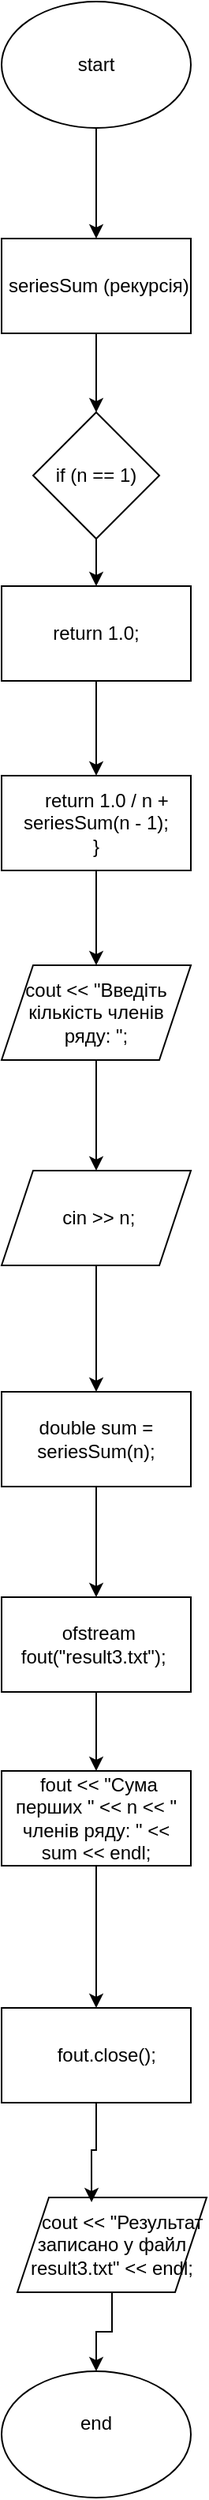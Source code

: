 <mxfile version="24.8.6">
  <diagram name="Сторінка-1" id="n9H3awZ9bUzEXKp8Cuha">
    <mxGraphModel dx="1432" dy="820" grid="1" gridSize="10" guides="1" tooltips="1" connect="1" arrows="1" fold="1" page="1" pageScale="1" pageWidth="827" pageHeight="1169" math="0" shadow="0">
      <root>
        <mxCell id="0" />
        <mxCell id="1" parent="0" />
        <mxCell id="uQybypnCOsX6_EAeFrFa-15" style="edgeStyle=orthogonalEdgeStyle;rounded=0;orthogonalLoop=1;jettySize=auto;html=1;" edge="1" parent="1" source="uQybypnCOsX6_EAeFrFa-1" target="uQybypnCOsX6_EAeFrFa-2">
          <mxGeometry relative="1" as="geometry" />
        </mxCell>
        <mxCell id="uQybypnCOsX6_EAeFrFa-1" value="start" style="ellipse;whiteSpace=wrap;html=1;" vertex="1" parent="1">
          <mxGeometry x="360" y="20" width="120" height="80" as="geometry" />
        </mxCell>
        <mxCell id="uQybypnCOsX6_EAeFrFa-3" style="edgeStyle=orthogonalEdgeStyle;rounded=0;orthogonalLoop=1;jettySize=auto;html=1;" edge="1" parent="1" source="uQybypnCOsX6_EAeFrFa-2" target="uQybypnCOsX6_EAeFrFa-4">
          <mxGeometry relative="1" as="geometry">
            <mxPoint x="420" y="320" as="targetPoint" />
          </mxGeometry>
        </mxCell>
        <mxCell id="uQybypnCOsX6_EAeFrFa-2" value="&amp;nbsp;seriesSum (рекурсія)" style="rounded=0;whiteSpace=wrap;html=1;" vertex="1" parent="1">
          <mxGeometry x="360" y="170" width="120" height="60" as="geometry" />
        </mxCell>
        <mxCell id="uQybypnCOsX6_EAeFrFa-16" style="edgeStyle=orthogonalEdgeStyle;rounded=0;orthogonalLoop=1;jettySize=auto;html=1;entryX=0.5;entryY=0;entryDx=0;entryDy=0;" edge="1" parent="1" source="uQybypnCOsX6_EAeFrFa-4" target="uQybypnCOsX6_EAeFrFa-5">
          <mxGeometry relative="1" as="geometry" />
        </mxCell>
        <mxCell id="uQybypnCOsX6_EAeFrFa-4" value="if (n == 1)" style="rhombus;whiteSpace=wrap;html=1;" vertex="1" parent="1">
          <mxGeometry x="380" y="280" width="80" height="80" as="geometry" />
        </mxCell>
        <mxCell id="uQybypnCOsX6_EAeFrFa-17" style="edgeStyle=orthogonalEdgeStyle;rounded=0;orthogonalLoop=1;jettySize=auto;html=1;" edge="1" parent="1" source="uQybypnCOsX6_EAeFrFa-5" target="uQybypnCOsX6_EAeFrFa-6">
          <mxGeometry relative="1" as="geometry" />
        </mxCell>
        <mxCell id="uQybypnCOsX6_EAeFrFa-5" value="return 1.0;" style="rounded=0;whiteSpace=wrap;html=1;" vertex="1" parent="1">
          <mxGeometry x="360" y="390" width="120" height="60" as="geometry" />
        </mxCell>
        <mxCell id="uQybypnCOsX6_EAeFrFa-18" style="edgeStyle=orthogonalEdgeStyle;rounded=0;orthogonalLoop=1;jettySize=auto;html=1;" edge="1" parent="1" source="uQybypnCOsX6_EAeFrFa-6" target="uQybypnCOsX6_EAeFrFa-7">
          <mxGeometry relative="1" as="geometry" />
        </mxCell>
        <mxCell id="uQybypnCOsX6_EAeFrFa-6" value="&lt;div&gt;&amp;nbsp; &amp;nbsp; return 1.0 / n + seriesSum(n - 1);&lt;/div&gt;&lt;div&gt;}&lt;/div&gt;" style="rounded=0;whiteSpace=wrap;html=1;" vertex="1" parent="1">
          <mxGeometry x="360" y="510" width="120" height="60" as="geometry" />
        </mxCell>
        <mxCell id="uQybypnCOsX6_EAeFrFa-19" style="edgeStyle=orthogonalEdgeStyle;rounded=0;orthogonalLoop=1;jettySize=auto;html=1;" edge="1" parent="1" source="uQybypnCOsX6_EAeFrFa-7" target="uQybypnCOsX6_EAeFrFa-8">
          <mxGeometry relative="1" as="geometry" />
        </mxCell>
        <mxCell id="uQybypnCOsX6_EAeFrFa-7" value="cout &amp;lt;&amp;lt; &quot;Введіть кількість членів ряду: &quot;;" style="shape=parallelogram;perimeter=parallelogramPerimeter;whiteSpace=wrap;html=1;fixedSize=1;" vertex="1" parent="1">
          <mxGeometry x="360" y="630" width="120" height="60" as="geometry" />
        </mxCell>
        <mxCell id="uQybypnCOsX6_EAeFrFa-21" style="edgeStyle=orthogonalEdgeStyle;rounded=0;orthogonalLoop=1;jettySize=auto;html=1;" edge="1" parent="1" source="uQybypnCOsX6_EAeFrFa-8" target="uQybypnCOsX6_EAeFrFa-9">
          <mxGeometry relative="1" as="geometry" />
        </mxCell>
        <mxCell id="uQybypnCOsX6_EAeFrFa-8" value="&amp;nbsp;cin &amp;gt;&amp;gt; n;" style="shape=parallelogram;perimeter=parallelogramPerimeter;whiteSpace=wrap;html=1;fixedSize=1;" vertex="1" parent="1">
          <mxGeometry x="360" y="760" width="120" height="60" as="geometry" />
        </mxCell>
        <mxCell id="uQybypnCOsX6_EAeFrFa-22" style="edgeStyle=orthogonalEdgeStyle;rounded=0;orthogonalLoop=1;jettySize=auto;html=1;" edge="1" parent="1" source="uQybypnCOsX6_EAeFrFa-9" target="uQybypnCOsX6_EAeFrFa-10">
          <mxGeometry relative="1" as="geometry" />
        </mxCell>
        <mxCell id="uQybypnCOsX6_EAeFrFa-9" value="double sum = seriesSum(n);" style="rounded=0;whiteSpace=wrap;html=1;" vertex="1" parent="1">
          <mxGeometry x="360" y="900" width="120" height="60" as="geometry" />
        </mxCell>
        <mxCell id="uQybypnCOsX6_EAeFrFa-23" style="edgeStyle=orthogonalEdgeStyle;rounded=0;orthogonalLoop=1;jettySize=auto;html=1;" edge="1" parent="1" source="uQybypnCOsX6_EAeFrFa-10" target="uQybypnCOsX6_EAeFrFa-11">
          <mxGeometry relative="1" as="geometry" />
        </mxCell>
        <mxCell id="uQybypnCOsX6_EAeFrFa-10" value="&amp;nbsp;ofstream fout(&quot;result3.txt&quot;);&amp;nbsp;" style="rounded=0;whiteSpace=wrap;html=1;" vertex="1" parent="1">
          <mxGeometry x="360" y="1030" width="120" height="60" as="geometry" />
        </mxCell>
        <mxCell id="uQybypnCOsX6_EAeFrFa-24" style="edgeStyle=orthogonalEdgeStyle;rounded=0;orthogonalLoop=1;jettySize=auto;html=1;" edge="1" parent="1" source="uQybypnCOsX6_EAeFrFa-11" target="uQybypnCOsX6_EAeFrFa-12">
          <mxGeometry relative="1" as="geometry" />
        </mxCell>
        <mxCell id="uQybypnCOsX6_EAeFrFa-11" value="&amp;nbsp;fout &amp;lt;&amp;lt; &quot;Сума перших &quot; &amp;lt;&amp;lt; n &amp;lt;&amp;lt; &quot; членів ряду: &quot; &amp;lt;&amp;lt; sum &amp;lt;&amp;lt; endl;" style="rounded=0;whiteSpace=wrap;html=1;" vertex="1" parent="1">
          <mxGeometry x="360" y="1140" width="120" height="60" as="geometry" />
        </mxCell>
        <mxCell id="uQybypnCOsX6_EAeFrFa-12" value="&amp;nbsp; &amp;nbsp; fout.close();" style="rounded=0;whiteSpace=wrap;html=1;" vertex="1" parent="1">
          <mxGeometry x="360" y="1290" width="120" height="60" as="geometry" />
        </mxCell>
        <mxCell id="uQybypnCOsX6_EAeFrFa-26" style="edgeStyle=orthogonalEdgeStyle;rounded=0;orthogonalLoop=1;jettySize=auto;html=1;" edge="1" parent="1" source="uQybypnCOsX6_EAeFrFa-13" target="uQybypnCOsX6_EAeFrFa-14">
          <mxGeometry relative="1" as="geometry" />
        </mxCell>
        <mxCell id="uQybypnCOsX6_EAeFrFa-13" value="&lt;div&gt;&amp;nbsp; &amp;nbsp;&amp;nbsp;cout &amp;lt;&amp;lt; &quot;Результат записано у файл result3.txt&quot; &amp;lt;&amp;lt; endl;&lt;/div&gt;" style="shape=parallelogram;perimeter=parallelogramPerimeter;whiteSpace=wrap;html=1;fixedSize=1;" vertex="1" parent="1">
          <mxGeometry x="370" y="1410" width="120" height="60" as="geometry" />
        </mxCell>
        <mxCell id="uQybypnCOsX6_EAeFrFa-14" value="end&lt;div&gt;&lt;br&gt;&lt;/div&gt;" style="ellipse;whiteSpace=wrap;html=1;" vertex="1" parent="1">
          <mxGeometry x="360" y="1520" width="120" height="80" as="geometry" />
        </mxCell>
        <mxCell id="uQybypnCOsX6_EAeFrFa-25" style="edgeStyle=orthogonalEdgeStyle;rounded=0;orthogonalLoop=1;jettySize=auto;html=1;entryX=0.392;entryY=0.05;entryDx=0;entryDy=0;entryPerimeter=0;" edge="1" parent="1" source="uQybypnCOsX6_EAeFrFa-12" target="uQybypnCOsX6_EAeFrFa-13">
          <mxGeometry relative="1" as="geometry" />
        </mxCell>
      </root>
    </mxGraphModel>
  </diagram>
</mxfile>
